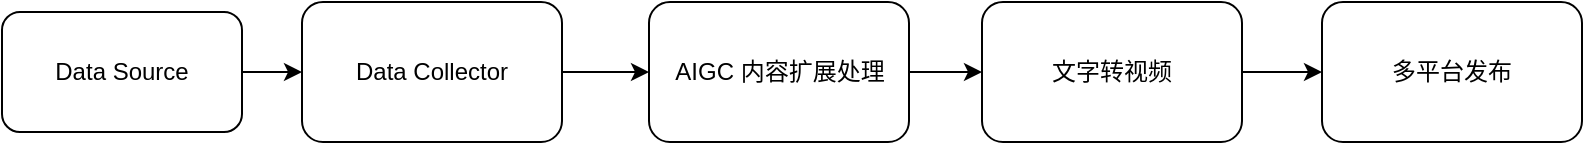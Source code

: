 <mxfile version="22.1.8" type="github">
  <diagram name="第 1 页" id="Gu2q-dA6P7NtXd901KdT">
    <mxGraphModel dx="1014" dy="514" grid="1" gridSize="10" guides="1" tooltips="1" connect="1" arrows="1" fold="1" page="1" pageScale="1" pageWidth="827" pageHeight="1169" math="0" shadow="0">
      <root>
        <mxCell id="0" />
        <mxCell id="1" parent="0" />
        <mxCell id="wkfzTNl6e1L-zpEMTxC8-5" style="edgeStyle=orthogonalEdgeStyle;rounded=0;orthogonalLoop=1;jettySize=auto;html=1;entryX=0;entryY=0.5;entryDx=0;entryDy=0;" edge="1" parent="1" source="wkfzTNl6e1L-zpEMTxC8-1" target="wkfzTNl6e1L-zpEMTxC8-4">
          <mxGeometry relative="1" as="geometry" />
        </mxCell>
        <mxCell id="wkfzTNl6e1L-zpEMTxC8-1" value="Data Collector" style="rounded=1;whiteSpace=wrap;html=1;" vertex="1" parent="1">
          <mxGeometry x="240" y="270" width="130" height="70" as="geometry" />
        </mxCell>
        <mxCell id="wkfzTNl6e1L-zpEMTxC8-10" style="edgeStyle=orthogonalEdgeStyle;rounded=0;orthogonalLoop=1;jettySize=auto;html=1;entryX=0;entryY=0.5;entryDx=0;entryDy=0;" edge="1" parent="1" source="wkfzTNl6e1L-zpEMTxC8-2" target="wkfzTNl6e1L-zpEMTxC8-1">
          <mxGeometry relative="1" as="geometry" />
        </mxCell>
        <mxCell id="wkfzTNl6e1L-zpEMTxC8-2" value="Data Source" style="rounded=1;whiteSpace=wrap;html=1;" vertex="1" parent="1">
          <mxGeometry x="90" y="275" width="120" height="60" as="geometry" />
        </mxCell>
        <mxCell id="wkfzTNl6e1L-zpEMTxC8-7" style="edgeStyle=orthogonalEdgeStyle;rounded=0;orthogonalLoop=1;jettySize=auto;html=1;" edge="1" parent="1" source="wkfzTNl6e1L-zpEMTxC8-4" target="wkfzTNl6e1L-zpEMTxC8-6">
          <mxGeometry relative="1" as="geometry" />
        </mxCell>
        <mxCell id="wkfzTNl6e1L-zpEMTxC8-4" value="AIGC 内容扩展处理" style="rounded=1;whiteSpace=wrap;html=1;" vertex="1" parent="1">
          <mxGeometry x="413.5" y="270" width="130" height="70" as="geometry" />
        </mxCell>
        <mxCell id="wkfzTNl6e1L-zpEMTxC8-9" value="" style="edgeStyle=orthogonalEdgeStyle;rounded=0;orthogonalLoop=1;jettySize=auto;html=1;" edge="1" parent="1" source="wkfzTNl6e1L-zpEMTxC8-6" target="wkfzTNl6e1L-zpEMTxC8-8">
          <mxGeometry relative="1" as="geometry" />
        </mxCell>
        <mxCell id="wkfzTNl6e1L-zpEMTxC8-6" value="文字转视频" style="rounded=1;whiteSpace=wrap;html=1;" vertex="1" parent="1">
          <mxGeometry x="580" y="270" width="130" height="70" as="geometry" />
        </mxCell>
        <mxCell id="wkfzTNl6e1L-zpEMTxC8-8" value="多平台发布" style="rounded=1;whiteSpace=wrap;html=1;" vertex="1" parent="1">
          <mxGeometry x="750" y="270" width="130" height="70" as="geometry" />
        </mxCell>
      </root>
    </mxGraphModel>
  </diagram>
</mxfile>
